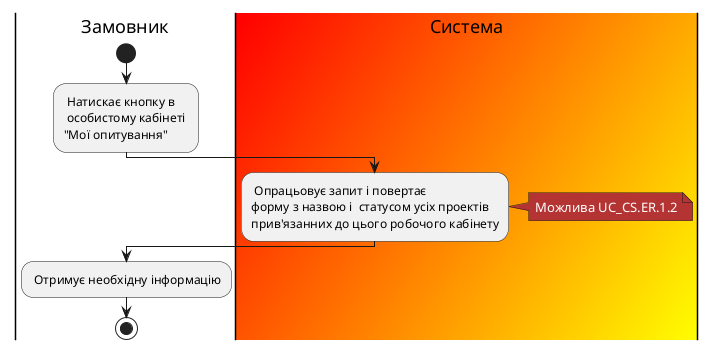 @startuml
skinparam ArchimateBackgroundColor #ffffff
skinparam	shadowing false
skinparam Note {
	BackgroundColor #B43434
	FontColor #ffffff
}

|Замовник|
start
: Натискає кнопку в\n особистому кабінеті \n"Мої опитування";

|#Red/Yellow|Система| 
: Опрацьовує запит і повертає 
форму з назвою і  статусом усіх проектів 
прив'язанних до цього робочого кабінету; 
note right
	Можлива UC_CS.ER.1.2
end note
|Замовник|
: Отримує необхідну інформацію;


stop;


@enduml
